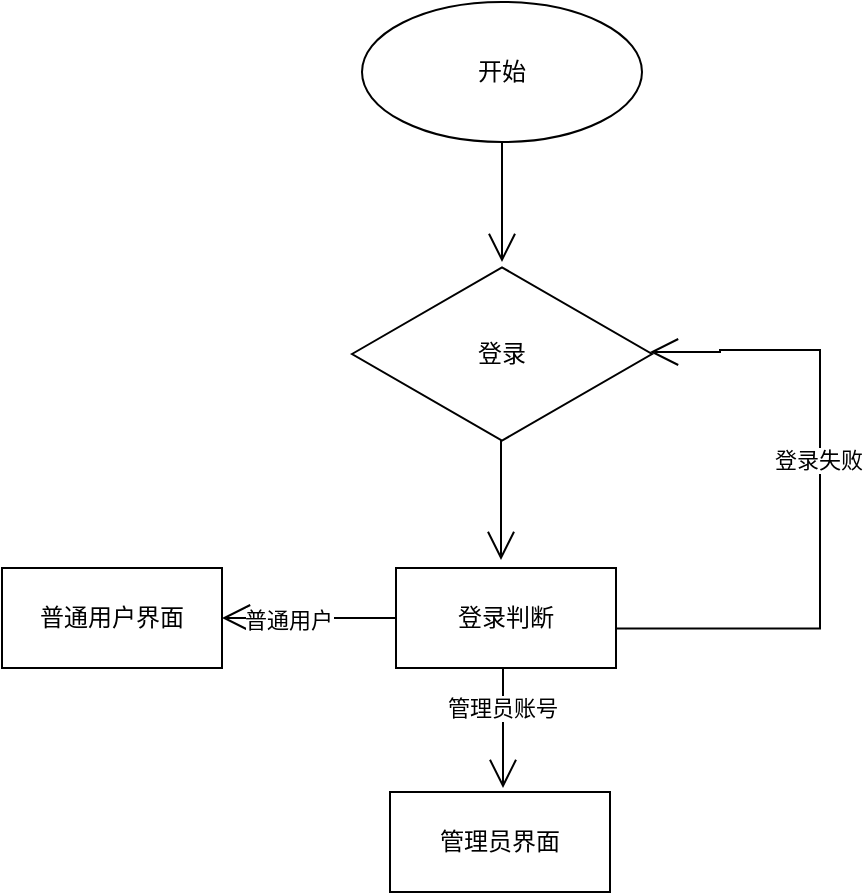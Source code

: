 <mxfile version="24.5.5" type="github">
  <diagram id="C5RBs43oDa-KdzZeNtuy" name="Page-1">
    <mxGraphModel dx="1012" dy="421" grid="1" gridSize="10" guides="1" tooltips="1" connect="1" arrows="1" fold="1" page="1" pageScale="1" pageWidth="827" pageHeight="1169" math="0" shadow="0">
      <root>
        <mxCell id="WIyWlLk6GJQsqaUBKTNV-0" />
        <mxCell id="WIyWlLk6GJQsqaUBKTNV-1" parent="WIyWlLk6GJQsqaUBKTNV-0" />
        <mxCell id="Ms23km_vFY2GQT_gOKAn-99" value="开始" style="ellipse;whiteSpace=wrap;html=1;" vertex="1" parent="WIyWlLk6GJQsqaUBKTNV-1">
          <mxGeometry x="400" y="585" width="140" height="70" as="geometry" />
        </mxCell>
        <mxCell id="Ms23km_vFY2GQT_gOKAn-100" value="" style="endArrow=open;endFill=1;endSize=12;html=1;rounded=0;" edge="1" parent="WIyWlLk6GJQsqaUBKTNV-1">
          <mxGeometry width="160" relative="1" as="geometry">
            <mxPoint x="470" y="655" as="sourcePoint" />
            <mxPoint x="470" y="715" as="targetPoint" />
          </mxGeometry>
        </mxCell>
        <mxCell id="Ms23km_vFY2GQT_gOKAn-102" value="登录" style="html=1;whiteSpace=wrap;aspect=fixed;shape=isoRectangle;" vertex="1" parent="WIyWlLk6GJQsqaUBKTNV-1">
          <mxGeometry x="395" y="716" width="150" height="90" as="geometry" />
        </mxCell>
        <mxCell id="Ms23km_vFY2GQT_gOKAn-103" value="" style="endArrow=open;endFill=1;endSize=12;html=1;rounded=0;" edge="1" parent="WIyWlLk6GJQsqaUBKTNV-1">
          <mxGeometry width="160" relative="1" as="geometry">
            <mxPoint x="469.5" y="804" as="sourcePoint" />
            <mxPoint x="469.5" y="864" as="targetPoint" />
          </mxGeometry>
        </mxCell>
        <mxCell id="Ms23km_vFY2GQT_gOKAn-105" value="登录判断" style="html=1;whiteSpace=wrap;" vertex="1" parent="WIyWlLk6GJQsqaUBKTNV-1">
          <mxGeometry x="417" y="868" width="110" height="50" as="geometry" />
        </mxCell>
        <mxCell id="Ms23km_vFY2GQT_gOKAn-106" value="" style="endArrow=open;endFill=1;endSize=12;html=1;rounded=0;edgeStyle=orthogonalEdgeStyle;exitX=1.003;exitY=0.605;exitDx=0;exitDy=0;exitPerimeter=0;" edge="1" parent="WIyWlLk6GJQsqaUBKTNV-1" source="Ms23km_vFY2GQT_gOKAn-105">
          <mxGeometry width="160" relative="1" as="geometry">
            <mxPoint x="548" y="899" as="sourcePoint" />
            <mxPoint x="544" y="760" as="targetPoint" />
            <Array as="points">
              <mxPoint x="629" y="898" />
              <mxPoint x="629" y="759" />
              <mxPoint x="579" y="759" />
              <mxPoint x="579" y="760" />
            </Array>
          </mxGeometry>
        </mxCell>
        <mxCell id="Ms23km_vFY2GQT_gOKAn-107" value="登录失败" style="edgeLabel;html=1;align=center;verticalAlign=middle;resizable=0;points=[];" vertex="1" connectable="0" parent="Ms23km_vFY2GQT_gOKAn-106">
          <mxGeometry x="0.14" y="1" relative="1" as="geometry">
            <mxPoint as="offset" />
          </mxGeometry>
        </mxCell>
        <mxCell id="Ms23km_vFY2GQT_gOKAn-108" value="" style="endArrow=open;endFill=1;endSize=12;html=1;rounded=0;" edge="1" parent="WIyWlLk6GJQsqaUBKTNV-1">
          <mxGeometry width="160" relative="1" as="geometry">
            <mxPoint x="470.5" y="918" as="sourcePoint" />
            <mxPoint x="470.5" y="978" as="targetPoint" />
          </mxGeometry>
        </mxCell>
        <mxCell id="Ms23km_vFY2GQT_gOKAn-110" value="管理员账号" style="edgeLabel;html=1;align=center;verticalAlign=middle;resizable=0;points=[];" vertex="1" connectable="0" parent="Ms23km_vFY2GQT_gOKAn-108">
          <mxGeometry x="-0.348" y="-1" relative="1" as="geometry">
            <mxPoint as="offset" />
          </mxGeometry>
        </mxCell>
        <mxCell id="Ms23km_vFY2GQT_gOKAn-109" value="" style="endArrow=open;endFill=1;endSize=12;html=1;rounded=0;" edge="1" parent="WIyWlLk6GJQsqaUBKTNV-1">
          <mxGeometry width="160" relative="1" as="geometry">
            <mxPoint x="416.5" y="893" as="sourcePoint" />
            <mxPoint x="330" y="893" as="targetPoint" />
          </mxGeometry>
        </mxCell>
        <mxCell id="Ms23km_vFY2GQT_gOKAn-111" value="普通用户" style="edgeLabel;html=1;align=center;verticalAlign=middle;resizable=0;points=[];" vertex="1" connectable="0" parent="Ms23km_vFY2GQT_gOKAn-109">
          <mxGeometry x="0.245" y="1" relative="1" as="geometry">
            <mxPoint as="offset" />
          </mxGeometry>
        </mxCell>
        <mxCell id="Ms23km_vFY2GQT_gOKAn-112" value="管理员界面" style="html=1;whiteSpace=wrap;" vertex="1" parent="WIyWlLk6GJQsqaUBKTNV-1">
          <mxGeometry x="414" y="980" width="110" height="50" as="geometry" />
        </mxCell>
        <mxCell id="Ms23km_vFY2GQT_gOKAn-113" value="普通用户界面" style="html=1;whiteSpace=wrap;" vertex="1" parent="WIyWlLk6GJQsqaUBKTNV-1">
          <mxGeometry x="220" y="868" width="110" height="50" as="geometry" />
        </mxCell>
      </root>
    </mxGraphModel>
  </diagram>
</mxfile>
